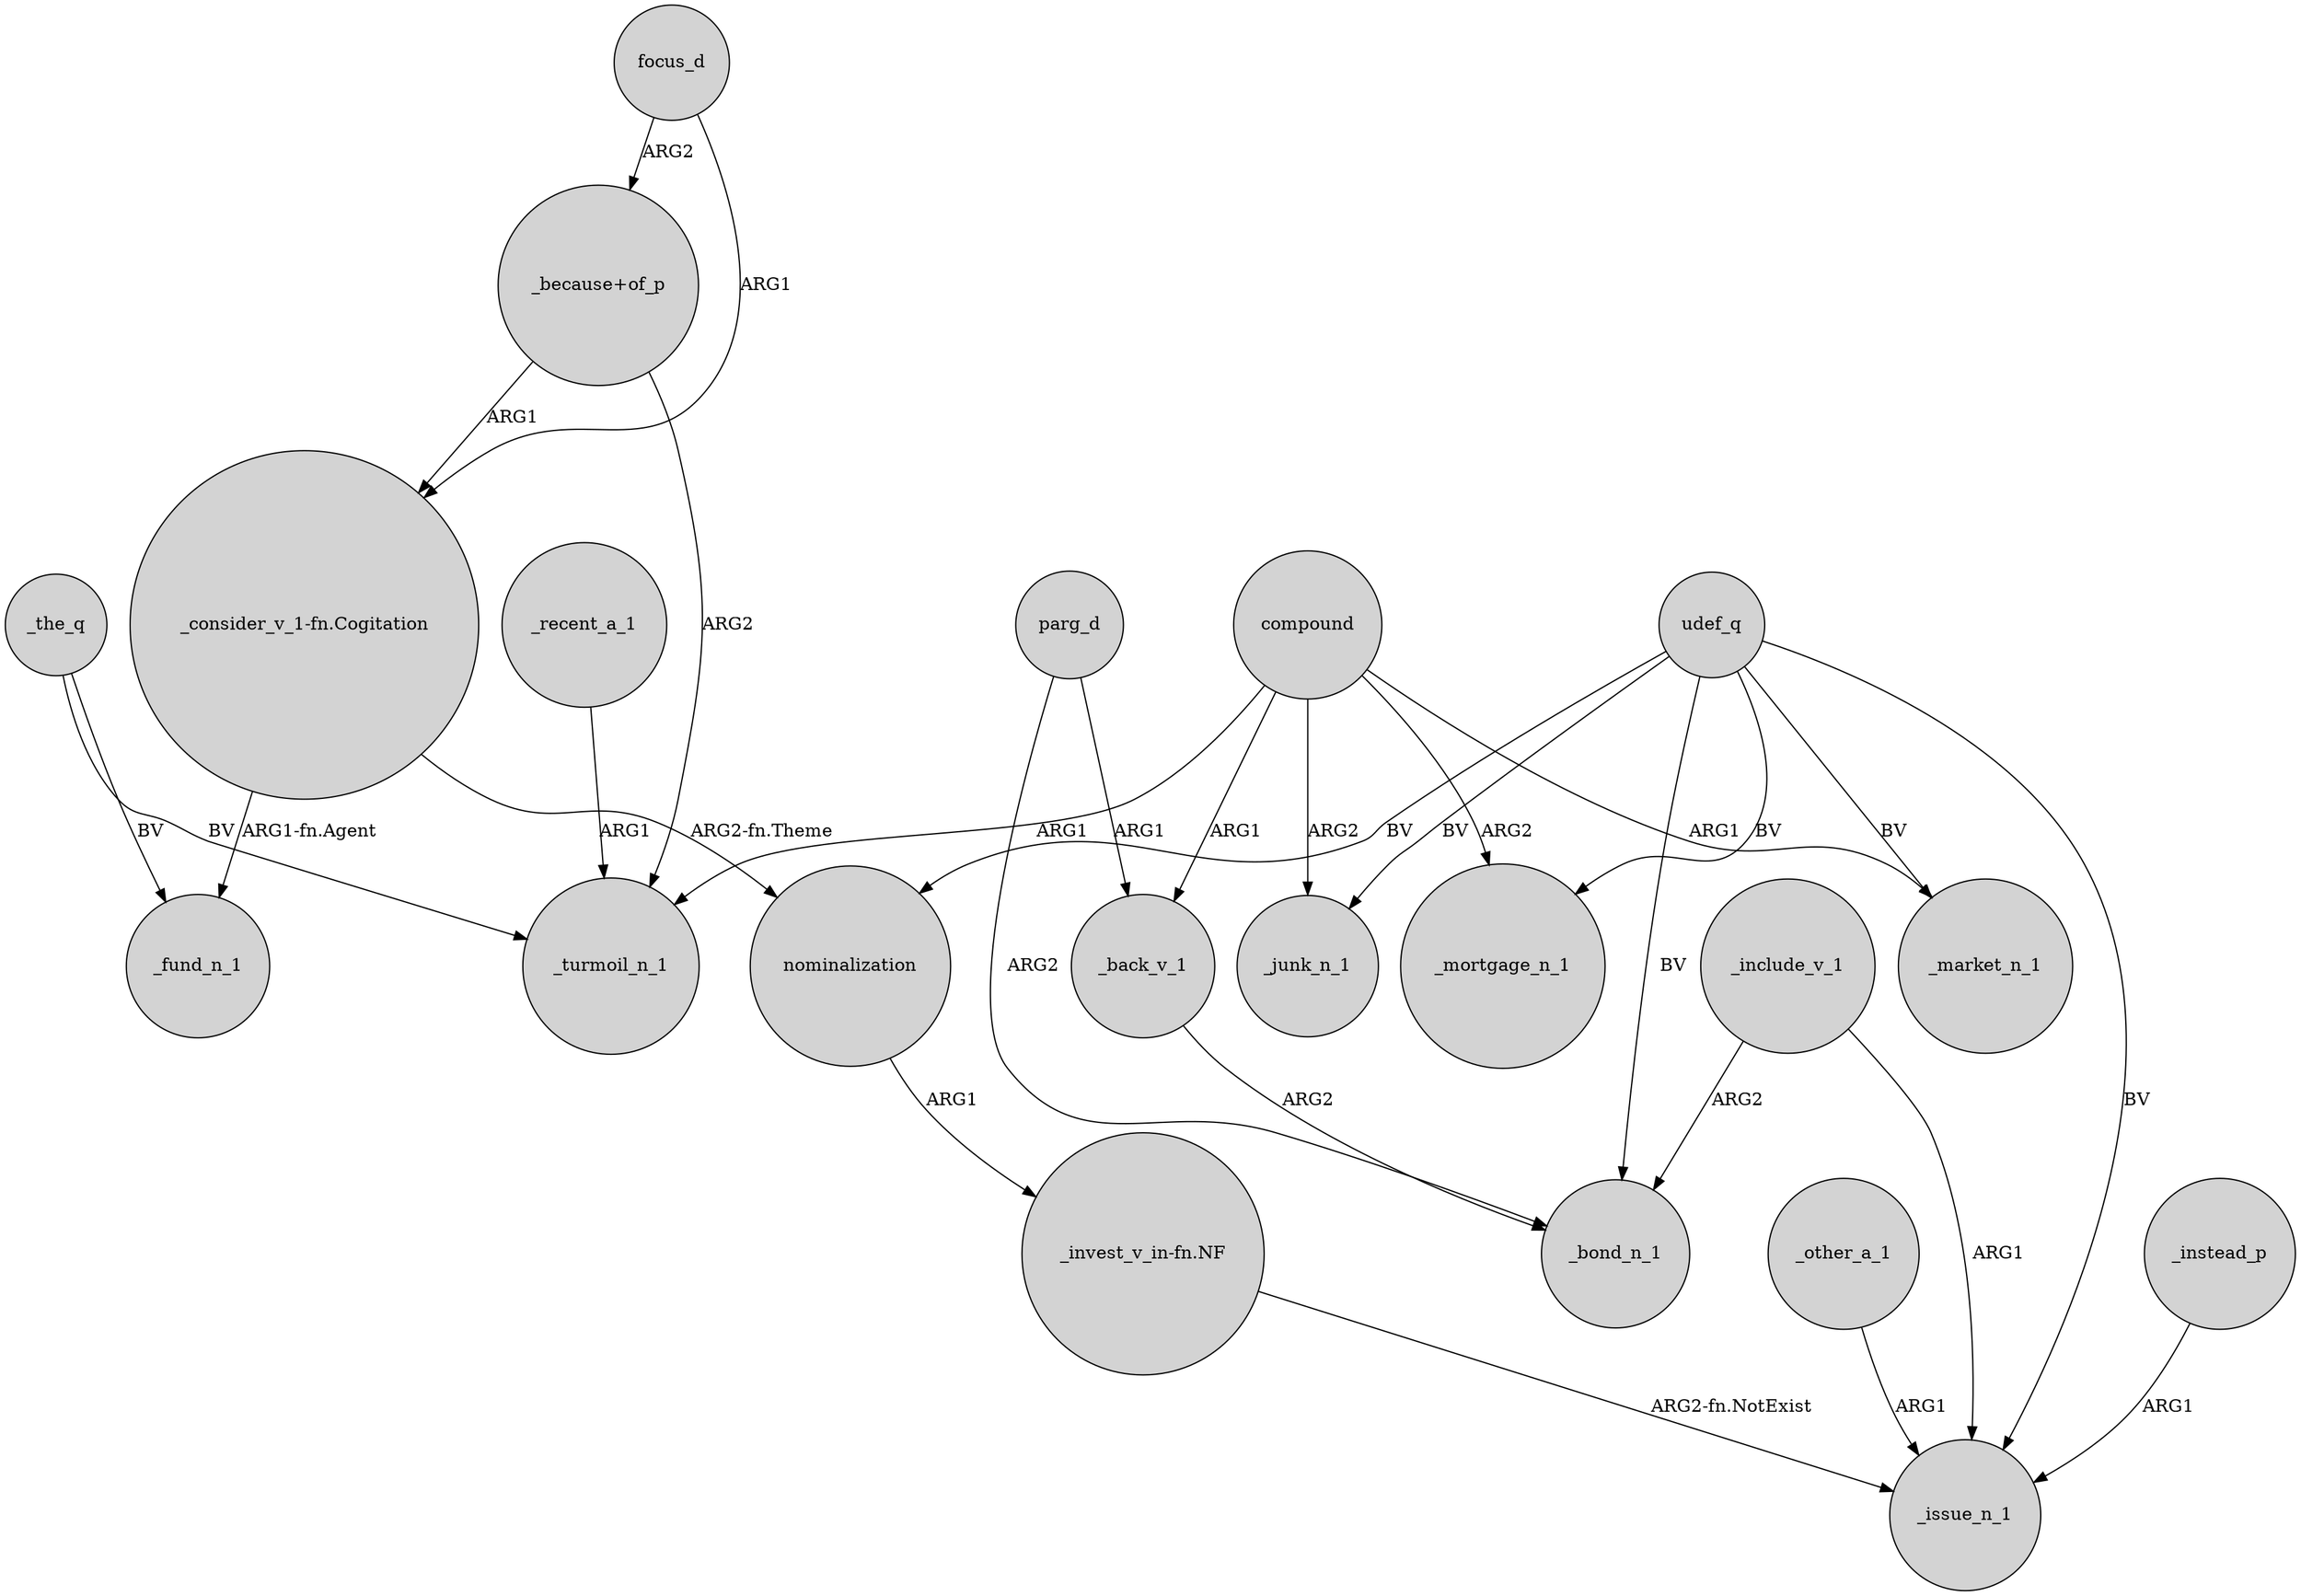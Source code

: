 digraph {
	node [shape=circle style=filled]
	_the_q -> _turmoil_n_1 [label=BV]
	udef_q -> _mortgage_n_1 [label=BV]
	parg_d -> _bond_n_1 [label=ARG2]
	_other_a_1 -> _issue_n_1 [label=ARG1]
	_include_v_1 -> _bond_n_1 [label=ARG2]
	focus_d -> "_consider_v_1-fn.Cogitation" [label=ARG1]
	compound -> _back_v_1 [label=ARG1]
	compound -> _mortgage_n_1 [label=ARG2]
	_recent_a_1 -> _turmoil_n_1 [label=ARG1]
	udef_q -> _market_n_1 [label=BV]
	compound -> _junk_n_1 [label=ARG2]
	"_consider_v_1-fn.Cogitation" -> nominalization [label="ARG2-fn.Theme"]
	nominalization -> "_invest_v_in-fn.NF" [label=ARG1]
	_the_q -> _fund_n_1 [label=BV]
	"_consider_v_1-fn.Cogitation" -> _fund_n_1 [label="ARG1-fn.Agent"]
	udef_q -> _junk_n_1 [label=BV]
	udef_q -> _bond_n_1 [label=BV]
	"_because+of_p" -> _turmoil_n_1 [label=ARG2]
	"_invest_v_in-fn.NF" -> _issue_n_1 [label="ARG2-fn.NotExist"]
	udef_q -> _issue_n_1 [label=BV]
	_include_v_1 -> _issue_n_1 [label=ARG1]
	udef_q -> nominalization [label=BV]
	focus_d -> "_because+of_p" [label=ARG2]
	parg_d -> _back_v_1 [label=ARG1]
	compound -> _market_n_1 [label=ARG1]
	compound -> _turmoil_n_1 [label=ARG1]
	_back_v_1 -> _bond_n_1 [label=ARG2]
	_instead_p -> _issue_n_1 [label=ARG1]
	"_because+of_p" -> "_consider_v_1-fn.Cogitation" [label=ARG1]
}
